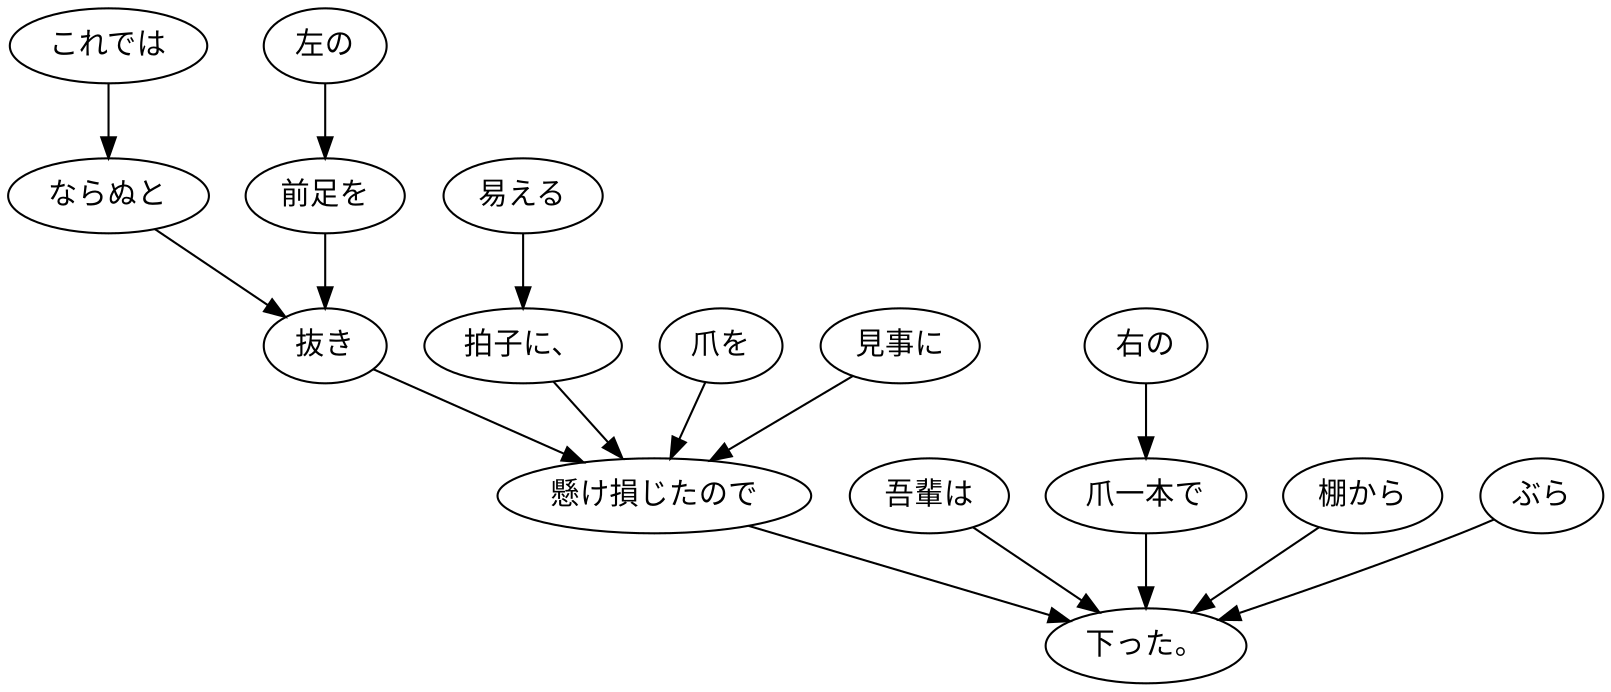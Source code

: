 digraph graph3345 {
	node0 [label="これでは"];
	node1 [label="ならぬと"];
	node2 [label="左の"];
	node3 [label="前足を"];
	node4 [label="抜き"];
	node5 [label="易える"];
	node6 [label="拍子に、"];
	node7 [label="爪を"];
	node8 [label="見事に"];
	node9 [label="懸け損じたので"];
	node10 [label="吾輩は"];
	node11 [label="右の"];
	node12 [label="爪一本で"];
	node13 [label="棚から"];
	node14 [label="ぶら"];
	node15 [label="下った。"];
	node0 -> node1;
	node1 -> node4;
	node2 -> node3;
	node3 -> node4;
	node4 -> node9;
	node5 -> node6;
	node6 -> node9;
	node7 -> node9;
	node8 -> node9;
	node9 -> node15;
	node10 -> node15;
	node11 -> node12;
	node12 -> node15;
	node13 -> node15;
	node14 -> node15;
}
